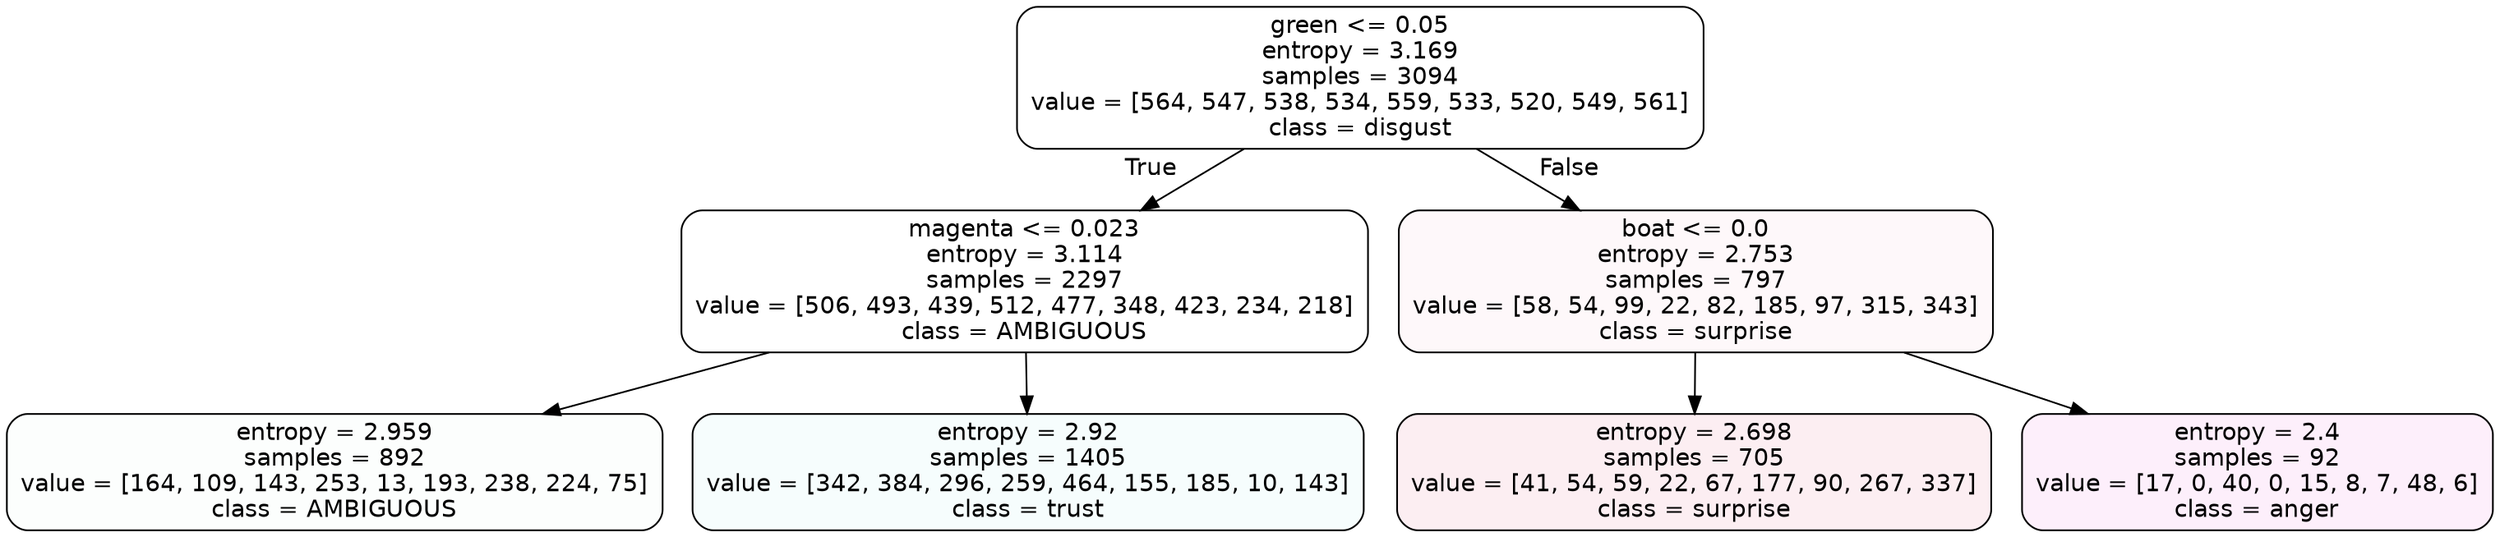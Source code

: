 digraph Tree {
node [shape=box, style="filled, rounded", color="black", fontname=helvetica] ;
edge [fontname=helvetica] ;
0 [label="green <= 0.05\nentropy = 3.169\nsamples = 3094\nvalue = [564, 547, 538, 534, 559, 533, 520, 549, 561]\nclass = disgust", fillcolor="#e5813900"] ;
1 [label="magenta <= 0.023\nentropy = 3.114\nsamples = 2297\nvalue = [506, 493, 439, 512, 477, 348, 423, 234, 218]\nclass = AMBIGUOUS", fillcolor="#39e58100"] ;
0 -> 1 [labeldistance=2.5, labelangle=45, headlabel="True"] ;
2 [label="entropy = 2.959\nsamples = 892\nvalue = [164, 109, 143, 253, 13, 193, 238, 224, 75]\nclass = AMBIGUOUS", fillcolor="#39e58103"] ;
1 -> 2 ;
3 [label="entropy = 2.92\nsamples = 1405\nvalue = [342, 384, 296, 259, 464, 155, 185, 10, 143]\nclass = trust", fillcolor="#39d7e50b"] ;
1 -> 3 ;
4 [label="boat <= 0.0\nentropy = 2.753\nsamples = 797\nvalue = [58, 54, 99, 22, 82, 185, 97, 315, 343]\nclass = surprise", fillcolor="#e5396408"] ;
0 -> 4 [labeldistance=2.5, labelangle=-45, headlabel="False"] ;
5 [label="entropy = 2.698\nsamples = 705\nvalue = [41, 54, 59, 22, 67, 177, 90, 267, 337]\nclass = surprise", fillcolor="#e5396415"] ;
4 -> 5 ;
6 [label="entropy = 2.4\nsamples = 92\nvalue = [17, 0, 40, 0, 15, 8, 7, 48, 6]\nclass = anger", fillcolor="#e539d714"] ;
4 -> 6 ;
}